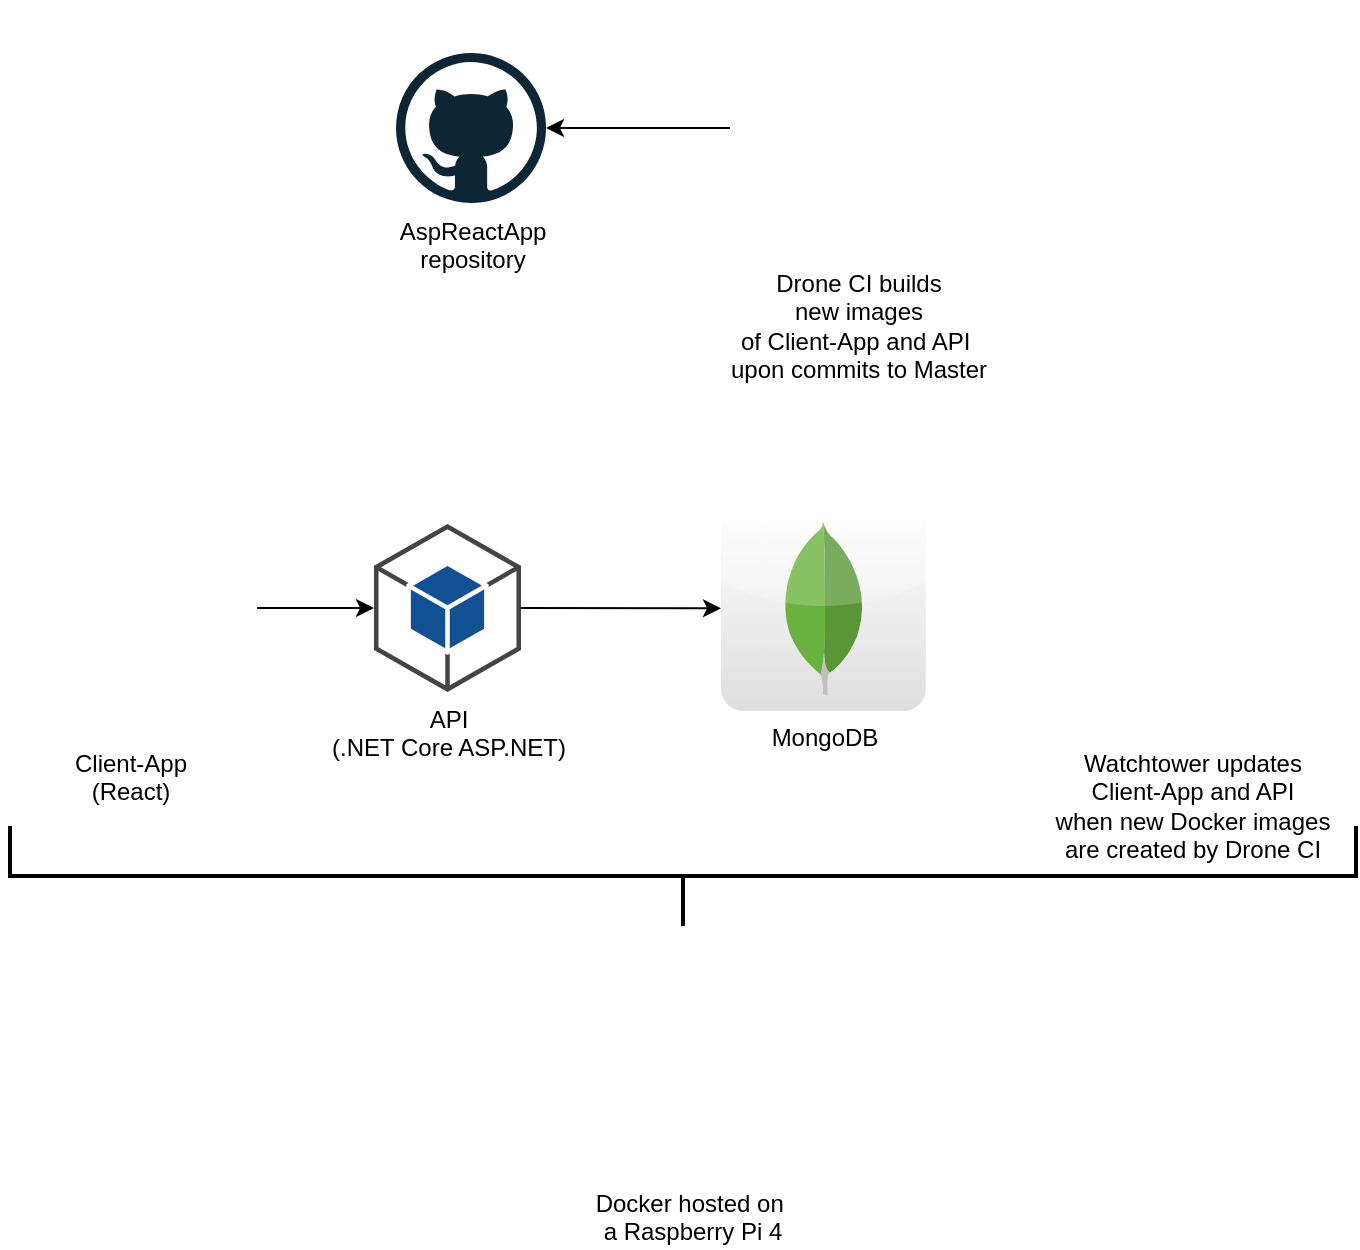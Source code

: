 <mxfile pages="1" version="11.2.4" type="device"><diagram id="9by1DdrZZfhg0Hl2jIAL" name="Page-1"><mxGraphModel dx="1422" dy="715" grid="1" gridSize="10" guides="1" tooltips="1" connect="1" arrows="1" fold="1" page="1" pageScale="1" pageWidth="850" pageHeight="1100" math="0" shadow="0"><root><mxCell id="0"/><mxCell id="1" parent="0"/><mxCell id="LUk8tSxONTUCWPQaazAZ-1" value="Docker hosted on&amp;nbsp;&lt;br&gt;a Raspberry Pi 4" style="shape=image;html=1;verticalAlign=top;verticalLabelPosition=bottom;labelBackgroundColor=#ffffff;imageAspect=0;aspect=fixed;image=https://cdn3.iconfinder.com/data/icons/social-media-2169/24/social_media_social_media_logo_docker-128.png" parent="1" vertex="1"><mxGeometry x="391.5" y="480" width="128" height="128" as="geometry"/></mxCell><mxCell id="LUk8tSxONTUCWPQaazAZ-6" value="MongoDB" style="dashed=0;outlineConnect=0;html=1;align=center;labelPosition=center;verticalLabelPosition=bottom;verticalAlign=top;shape=mxgraph.webicons.mongodb;fillColor=#FFFFFF;gradientColor=#DFDEDE" parent="1" vertex="1"><mxGeometry x="470.5" y="273" width="102.4" height="102.4" as="geometry"/></mxCell><mxCell id="LUk8tSxONTUCWPQaazAZ-7" value="" style="endArrow=classic;html=1;exitX=1;exitY=0.5;exitDx=0;exitDy=0;exitPerimeter=0;" parent="1" source="LUk8tSxONTUCWPQaazAZ-12" target="LUk8tSxONTUCWPQaazAZ-6" edge="1"><mxGeometry width="50" height="50" relative="1" as="geometry"><mxPoint x="390.5" y="320" as="sourcePoint"/><mxPoint x="450.5" y="310" as="targetPoint"/></mxGeometry></mxCell><mxCell id="LUk8tSxONTUCWPQaazAZ-13" style="edgeStyle=orthogonalEdgeStyle;rounded=0;orthogonalLoop=1;jettySize=auto;html=1;exitX=1;exitY=0.5;exitDx=0;exitDy=0;entryX=0;entryY=0.5;entryDx=0;entryDy=0;entryPerimeter=0;" parent="1" source="LUk8tSxONTUCWPQaazAZ-8" target="LUk8tSxONTUCWPQaazAZ-12" edge="1"><mxGeometry relative="1" as="geometry"/></mxCell><mxCell id="LUk8tSxONTUCWPQaazAZ-8" value="Client-App&lt;br&gt;(React)" style="shape=image;html=1;verticalAlign=top;verticalLabelPosition=bottom;labelBackgroundColor=#ffffff;imageAspect=0;aspect=fixed;image=https://cdn4.iconfinder.com/data/icons/logos-3/600/React.js_logo-128.png" parent="1" vertex="1"><mxGeometry x="110.5" y="260" width="128" height="128" as="geometry"/></mxCell><mxCell id="LUk8tSxONTUCWPQaazAZ-10" value="" style="strokeWidth=2;html=1;shape=mxgraph.flowchart.annotation_2;align=left;pointerEvents=1;rotation=-90;" parent="1" vertex="1"><mxGeometry x="426.5" y="121.5" width="50" height="673" as="geometry"/></mxCell><mxCell id="LUk8tSxONTUCWPQaazAZ-12" value="API&lt;br&gt;(.NET Core ASP.NET)" style="outlineConnect=0;dashed=0;verticalLabelPosition=bottom;verticalAlign=top;align=center;html=1;shape=mxgraph.aws3.android;fillColor=#115193;gradientColor=none;" parent="1" vertex="1"><mxGeometry x="297" y="282" width="73.5" height="84" as="geometry"/></mxCell><mxCell id="LUk8tSxONTUCWPQaazAZ-14" value="Watchtower updates&lt;br&gt;Client-App and API&lt;br&gt;when new Docker images&lt;br&gt;are created by Drone CI" style="shape=image;html=1;verticalAlign=top;verticalLabelPosition=bottom;labelBackgroundColor=#ffffff;imageAspect=0;aspect=fixed;image=https://cdn0.iconfinder.com/data/icons/maternity-and-pregnancy-2/512/91_Observatory_Tower_Watchtower-128.png" parent="1" vertex="1"><mxGeometry x="641.5" y="260" width="128" height="128" as="geometry"/></mxCell><mxCell id="LUk8tSxONTUCWPQaazAZ-17" style="edgeStyle=orthogonalEdgeStyle;rounded=0;orthogonalLoop=1;jettySize=auto;html=1;" parent="1" source="LUk8tSxONTUCWPQaazAZ-15" target="LUk8tSxONTUCWPQaazAZ-16" edge="1"><mxGeometry relative="1" as="geometry"/></mxCell><mxCell id="LUk8tSxONTUCWPQaazAZ-15" value="Drone CI builds&lt;br&gt;new images&lt;br&gt;of Client-App and API&amp;nbsp;&lt;br&gt;upon commits to Master" style="shape=image;html=1;verticalAlign=top;verticalLabelPosition=bottom;labelBackgroundColor=#ffffff;imageAspect=0;aspect=fixed;image=https://cdn4.iconfinder.com/data/icons/logos-brands-5/24/drone-128.png" parent="1" vertex="1"><mxGeometry x="475" y="20" width="128" height="128" as="geometry"/></mxCell><mxCell id="LUk8tSxONTUCWPQaazAZ-16" value="AspReactApp&lt;br&gt;repository" style="dashed=0;outlineConnect=0;html=1;align=center;labelPosition=center;verticalLabelPosition=bottom;verticalAlign=top;shape=mxgraph.weblogos.github" parent="1" vertex="1"><mxGeometry x="308" y="46.5" width="75" height="75" as="geometry"/></mxCell></root></mxGraphModel></diagram></mxfile>